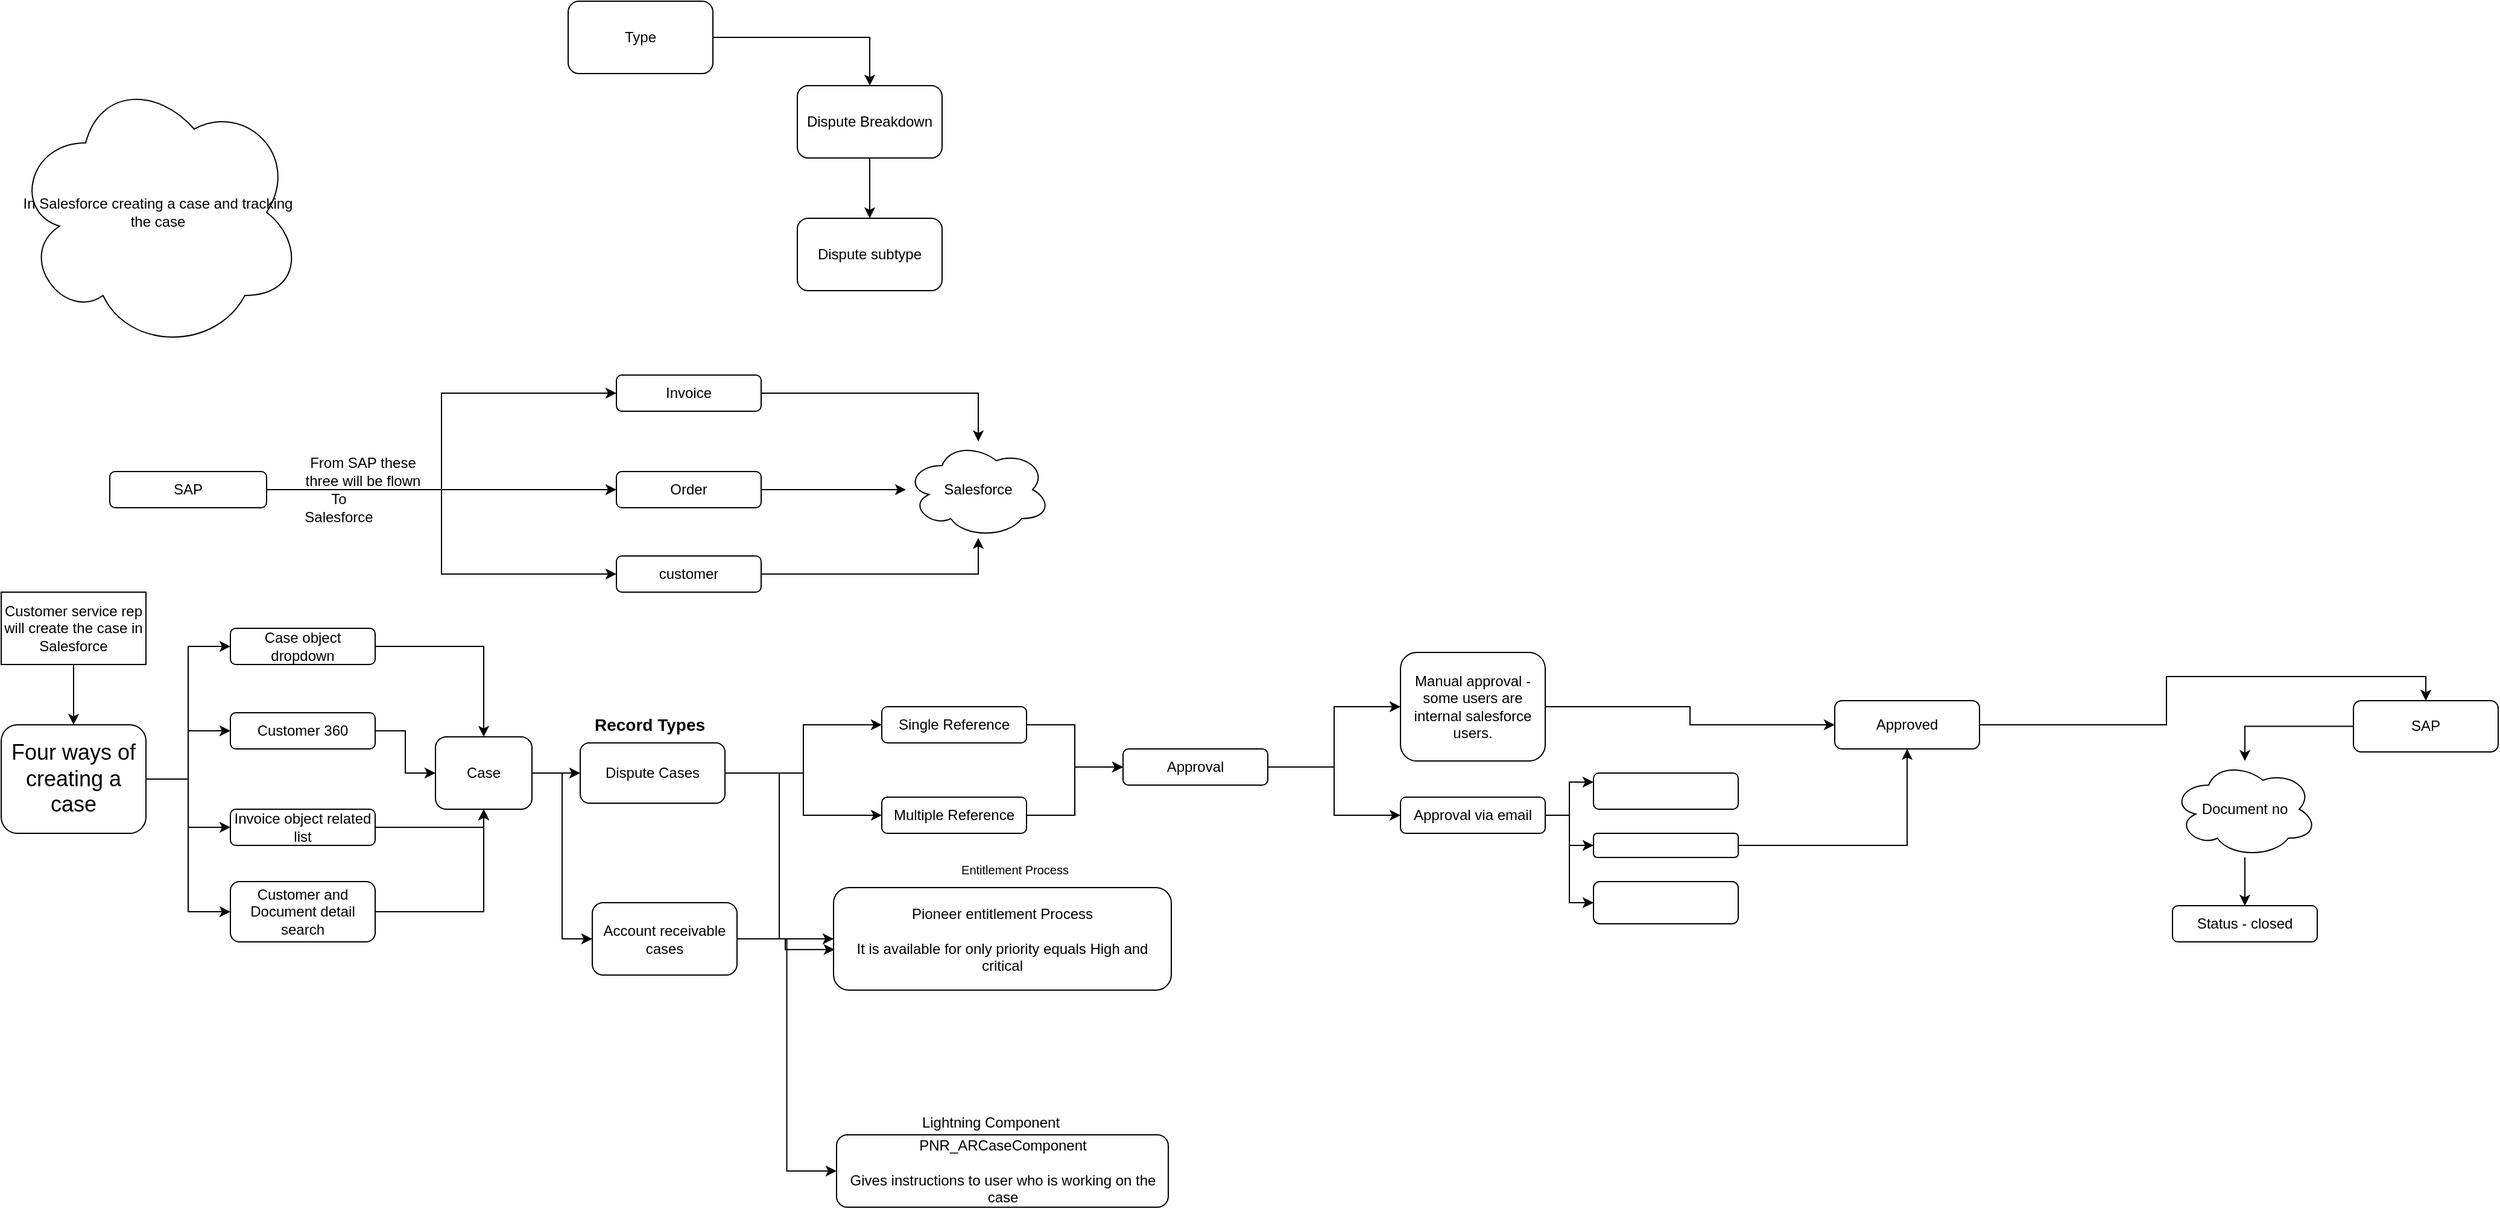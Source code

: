 <mxfile version="14.9.8" type="github">
  <diagram id="5LNyBfdkvAKp6E-nRTi8" name="Page-1">
    <mxGraphModel dx="1038" dy="579" grid="1" gridSize="10" guides="1" tooltips="1" connect="1" arrows="1" fold="1" page="1" pageScale="1" pageWidth="850" pageHeight="1100" math="0" shadow="0">
      <root>
        <mxCell id="0" />
        <mxCell id="1" parent="0" />
        <mxCell id="VHlesIgi2WI2Tm7op6Ba-4" style="edgeStyle=orthogonalEdgeStyle;rounded=0;orthogonalLoop=1;jettySize=auto;html=1;entryX=0;entryY=0.5;entryDx=0;entryDy=0;" parent="1" source="VHlesIgi2WI2Tm7op6Ba-1" target="VHlesIgi2WI2Tm7op6Ba-3" edge="1">
          <mxGeometry relative="1" as="geometry" />
        </mxCell>
        <mxCell id="VHlesIgi2WI2Tm7op6Ba-5" style="edgeStyle=orthogonalEdgeStyle;rounded=0;orthogonalLoop=1;jettySize=auto;html=1;entryX=0;entryY=0.5;entryDx=0;entryDy=0;" parent="1" source="VHlesIgi2WI2Tm7op6Ba-1" target="VHlesIgi2WI2Tm7op6Ba-2" edge="1">
          <mxGeometry relative="1" as="geometry" />
        </mxCell>
        <mxCell id="VHlesIgi2WI2Tm7op6Ba-1" value="Case" style="rounded=1;whiteSpace=wrap;html=1;" parent="1" vertex="1">
          <mxGeometry x="370" y="670" width="80" height="60" as="geometry" />
        </mxCell>
        <mxCell id="rEZ0tzJYnLD1Po9i2CQ1-10" style="edgeStyle=orthogonalEdgeStyle;rounded=0;orthogonalLoop=1;jettySize=auto;html=1;entryX=0;entryY=0.5;entryDx=0;entryDy=0;fontSize=12;" parent="1" source="VHlesIgi2WI2Tm7op6Ba-2" target="rEZ0tzJYnLD1Po9i2CQ1-8" edge="1">
          <mxGeometry relative="1" as="geometry" />
        </mxCell>
        <mxCell id="rEZ0tzJYnLD1Po9i2CQ1-11" style="edgeStyle=orthogonalEdgeStyle;rounded=0;orthogonalLoop=1;jettySize=auto;html=1;entryX=0;entryY=0.5;entryDx=0;entryDy=0;fontSize=12;" parent="1" source="VHlesIgi2WI2Tm7op6Ba-2" target="rEZ0tzJYnLD1Po9i2CQ1-9" edge="1">
          <mxGeometry relative="1" as="geometry" />
        </mxCell>
        <mxCell id="Lb6dJ8j5PXhM6-a8x6zd-13" style="edgeStyle=orthogonalEdgeStyle;rounded=0;orthogonalLoop=1;jettySize=auto;html=1;entryX=0;entryY=0.5;entryDx=0;entryDy=0;" edge="1" parent="1" source="VHlesIgi2WI2Tm7op6Ba-2" target="rEZ0tzJYnLD1Po9i2CQ1-1">
          <mxGeometry relative="1" as="geometry" />
        </mxCell>
        <mxCell id="VHlesIgi2WI2Tm7op6Ba-2" value="Dispute Cases" style="rounded=1;whiteSpace=wrap;html=1;" parent="1" vertex="1">
          <mxGeometry x="490" y="675" width="120" height="50" as="geometry" />
        </mxCell>
        <mxCell id="rEZ0tzJYnLD1Po9i2CQ1-7" style="edgeStyle=orthogonalEdgeStyle;rounded=0;orthogonalLoop=1;jettySize=auto;html=1;entryX=0;entryY=0.5;entryDx=0;entryDy=0;fontSize=12;" parent="1" source="VHlesIgi2WI2Tm7op6Ba-3" target="rEZ0tzJYnLD1Po9i2CQ1-6" edge="1">
          <mxGeometry relative="1" as="geometry" />
        </mxCell>
        <mxCell id="Lb6dJ8j5PXhM6-a8x6zd-12" style="edgeStyle=orthogonalEdgeStyle;rounded=0;orthogonalLoop=1;jettySize=auto;html=1;entryX=0.003;entryY=0.605;entryDx=0;entryDy=0;entryPerimeter=0;" edge="1" parent="1" source="VHlesIgi2WI2Tm7op6Ba-3" target="rEZ0tzJYnLD1Po9i2CQ1-1">
          <mxGeometry relative="1" as="geometry" />
        </mxCell>
        <mxCell id="VHlesIgi2WI2Tm7op6Ba-3" value="Account receivable cases" style="rounded=1;whiteSpace=wrap;html=1;" parent="1" vertex="1">
          <mxGeometry x="500" y="807.5" width="120" height="60" as="geometry" />
        </mxCell>
        <mxCell id="rEZ0tzJYnLD1Po9i2CQ1-1" value="Pioneer entitlement Process&lt;br&gt;&lt;br&gt;It is available for only priority equals High and critical" style="rounded=1;whiteSpace=wrap;html=1;" parent="1" vertex="1">
          <mxGeometry x="700" y="795" width="280" height="85" as="geometry" />
        </mxCell>
        <mxCell id="rEZ0tzJYnLD1Po9i2CQ1-3" value="Entitlement Process" style="text;strokeColor=none;fillColor=none;html=1;fontSize=10;fontStyle=0;verticalAlign=middle;align=center;" parent="1" vertex="1">
          <mxGeometry x="800" y="760" width="100" height="40" as="geometry" />
        </mxCell>
        <mxCell id="rEZ0tzJYnLD1Po9i2CQ1-5" value="Lightning Component" style="text;strokeColor=none;fillColor=none;html=1;fontSize=12;fontStyle=0;verticalAlign=middle;align=center;" parent="1" vertex="1">
          <mxGeometry x="780" y="970" width="100" height="40" as="geometry" />
        </mxCell>
        <mxCell id="rEZ0tzJYnLD1Po9i2CQ1-6" value="PNR_ARCaseComponent&lt;br&gt;&lt;br&gt;Gives instructions to user who is working on the case" style="rounded=1;whiteSpace=wrap;html=1;fontSize=12;" parent="1" vertex="1">
          <mxGeometry x="702.5" y="1000" width="275" height="60" as="geometry" />
        </mxCell>
        <mxCell id="Lb6dJ8j5PXhM6-a8x6zd-44" style="edgeStyle=orthogonalEdgeStyle;rounded=0;orthogonalLoop=1;jettySize=auto;html=1;entryX=0;entryY=0.5;entryDx=0;entryDy=0;" edge="1" parent="1" source="rEZ0tzJYnLD1Po9i2CQ1-8" target="Lb6dJ8j5PXhM6-a8x6zd-43">
          <mxGeometry relative="1" as="geometry" />
        </mxCell>
        <mxCell id="rEZ0tzJYnLD1Po9i2CQ1-8" value="Single Reference" style="rounded=1;whiteSpace=wrap;html=1;fontSize=12;" parent="1" vertex="1">
          <mxGeometry x="740" y="645" width="120" height="30" as="geometry" />
        </mxCell>
        <mxCell id="Lb6dJ8j5PXhM6-a8x6zd-45" style="edgeStyle=orthogonalEdgeStyle;rounded=0;orthogonalLoop=1;jettySize=auto;html=1;entryX=0;entryY=0.5;entryDx=0;entryDy=0;" edge="1" parent="1" source="rEZ0tzJYnLD1Po9i2CQ1-9" target="Lb6dJ8j5PXhM6-a8x6zd-43">
          <mxGeometry relative="1" as="geometry" />
        </mxCell>
        <mxCell id="rEZ0tzJYnLD1Po9i2CQ1-9" value="Multiple Reference" style="rounded=1;whiteSpace=wrap;html=1;fontSize=12;" parent="1" vertex="1">
          <mxGeometry x="740" y="720" width="120" height="30" as="geometry" />
        </mxCell>
        <mxCell id="Lb6dJ8j5PXhM6-a8x6zd-7" style="edgeStyle=orthogonalEdgeStyle;rounded=0;orthogonalLoop=1;jettySize=auto;html=1;entryX=0;entryY=0.5;entryDx=0;entryDy=0;" edge="1" parent="1" source="Lb6dJ8j5PXhM6-a8x6zd-1" target="Lb6dJ8j5PXhM6-a8x6zd-3">
          <mxGeometry relative="1" as="geometry" />
        </mxCell>
        <mxCell id="Lb6dJ8j5PXhM6-a8x6zd-8" style="edgeStyle=orthogonalEdgeStyle;rounded=0;orthogonalLoop=1;jettySize=auto;html=1;" edge="1" parent="1" source="Lb6dJ8j5PXhM6-a8x6zd-1" target="Lb6dJ8j5PXhM6-a8x6zd-4">
          <mxGeometry relative="1" as="geometry" />
        </mxCell>
        <mxCell id="Lb6dJ8j5PXhM6-a8x6zd-9" style="edgeStyle=orthogonalEdgeStyle;rounded=0;orthogonalLoop=1;jettySize=auto;html=1;entryX=0;entryY=0.5;entryDx=0;entryDy=0;" edge="1" parent="1" source="Lb6dJ8j5PXhM6-a8x6zd-1" target="Lb6dJ8j5PXhM6-a8x6zd-5">
          <mxGeometry relative="1" as="geometry" />
        </mxCell>
        <mxCell id="Lb6dJ8j5PXhM6-a8x6zd-10" style="edgeStyle=orthogonalEdgeStyle;rounded=0;orthogonalLoop=1;jettySize=auto;html=1;entryX=0;entryY=0.5;entryDx=0;entryDy=0;" edge="1" parent="1" source="Lb6dJ8j5PXhM6-a8x6zd-1" target="Lb6dJ8j5PXhM6-a8x6zd-6">
          <mxGeometry relative="1" as="geometry" />
        </mxCell>
        <mxCell id="Lb6dJ8j5PXhM6-a8x6zd-1" value="&lt;font style=&quot;font-size: 18px&quot;&gt;Four ways of creating a case&lt;/font&gt;" style="rounded=1;whiteSpace=wrap;html=1;" vertex="1" parent="1">
          <mxGeometry x="10" y="660" width="120" height="90" as="geometry" />
        </mxCell>
        <mxCell id="Lb6dJ8j5PXhM6-a8x6zd-14" style="edgeStyle=orthogonalEdgeStyle;rounded=0;orthogonalLoop=1;jettySize=auto;html=1;entryX=0.5;entryY=0;entryDx=0;entryDy=0;" edge="1" parent="1" source="Lb6dJ8j5PXhM6-a8x6zd-3" target="VHlesIgi2WI2Tm7op6Ba-1">
          <mxGeometry relative="1" as="geometry" />
        </mxCell>
        <mxCell id="Lb6dJ8j5PXhM6-a8x6zd-3" value="Case object dropdown" style="rounded=1;whiteSpace=wrap;html=1;" vertex="1" parent="1">
          <mxGeometry x="200" y="580" width="120" height="30" as="geometry" />
        </mxCell>
        <mxCell id="Lb6dJ8j5PXhM6-a8x6zd-15" style="edgeStyle=orthogonalEdgeStyle;rounded=0;orthogonalLoop=1;jettySize=auto;html=1;entryX=0;entryY=0.5;entryDx=0;entryDy=0;" edge="1" parent="1" source="Lb6dJ8j5PXhM6-a8x6zd-4" target="VHlesIgi2WI2Tm7op6Ba-1">
          <mxGeometry relative="1" as="geometry" />
        </mxCell>
        <mxCell id="Lb6dJ8j5PXhM6-a8x6zd-4" value="Customer 360" style="rounded=1;whiteSpace=wrap;html=1;" vertex="1" parent="1">
          <mxGeometry x="200" y="650" width="120" height="30" as="geometry" />
        </mxCell>
        <mxCell id="Lb6dJ8j5PXhM6-a8x6zd-16" style="edgeStyle=orthogonalEdgeStyle;rounded=0;orthogonalLoop=1;jettySize=auto;html=1;entryX=0.5;entryY=1;entryDx=0;entryDy=0;" edge="1" parent="1" source="Lb6dJ8j5PXhM6-a8x6zd-5" target="VHlesIgi2WI2Tm7op6Ba-1">
          <mxGeometry relative="1" as="geometry">
            <Array as="points">
              <mxPoint x="410" y="745" />
            </Array>
          </mxGeometry>
        </mxCell>
        <mxCell id="Lb6dJ8j5PXhM6-a8x6zd-5" value="Invoice object related list" style="rounded=1;whiteSpace=wrap;html=1;" vertex="1" parent="1">
          <mxGeometry x="200" y="730" width="120" height="30" as="geometry" />
        </mxCell>
        <mxCell id="Lb6dJ8j5PXhM6-a8x6zd-17" style="edgeStyle=orthogonalEdgeStyle;rounded=0;orthogonalLoop=1;jettySize=auto;html=1;entryX=0.5;entryY=1;entryDx=0;entryDy=0;" edge="1" parent="1" source="Lb6dJ8j5PXhM6-a8x6zd-6" target="VHlesIgi2WI2Tm7op6Ba-1">
          <mxGeometry relative="1" as="geometry" />
        </mxCell>
        <mxCell id="Lb6dJ8j5PXhM6-a8x6zd-6" value="Customer and Document detail search" style="rounded=1;whiteSpace=wrap;html=1;" vertex="1" parent="1">
          <mxGeometry x="200" y="790" width="120" height="50" as="geometry" />
        </mxCell>
        <mxCell id="Lb6dJ8j5PXhM6-a8x6zd-18" value="&lt;div&gt;&lt;b&gt;&lt;font style=&quot;font-size: 14px&quot;&gt;Record Types&lt;/font&gt;&lt;/b&gt;&lt;/div&gt;" style="text;strokeColor=none;fillColor=none;html=1;whiteSpace=wrap;verticalAlign=middle;overflow=hidden;" vertex="1" parent="1">
          <mxGeometry x="500" y="620" width="100" height="80" as="geometry" />
        </mxCell>
        <mxCell id="Lb6dJ8j5PXhM6-a8x6zd-27" style="edgeStyle=orthogonalEdgeStyle;rounded=0;orthogonalLoop=1;jettySize=auto;html=1;entryX=0;entryY=0.5;entryDx=0;entryDy=0;" edge="1" parent="1" source="Lb6dJ8j5PXhM6-a8x6zd-19" target="Lb6dJ8j5PXhM6-a8x6zd-20">
          <mxGeometry relative="1" as="geometry" />
        </mxCell>
        <mxCell id="Lb6dJ8j5PXhM6-a8x6zd-28" style="edgeStyle=orthogonalEdgeStyle;rounded=0;orthogonalLoop=1;jettySize=auto;html=1;entryX=0;entryY=0.5;entryDx=0;entryDy=0;" edge="1" parent="1" source="Lb6dJ8j5PXhM6-a8x6zd-19" target="Lb6dJ8j5PXhM6-a8x6zd-21">
          <mxGeometry relative="1" as="geometry" />
        </mxCell>
        <mxCell id="Lb6dJ8j5PXhM6-a8x6zd-29" style="edgeStyle=orthogonalEdgeStyle;rounded=0;orthogonalLoop=1;jettySize=auto;html=1;entryX=0;entryY=0.5;entryDx=0;entryDy=0;" edge="1" parent="1" source="Lb6dJ8j5PXhM6-a8x6zd-19" target="Lb6dJ8j5PXhM6-a8x6zd-24">
          <mxGeometry relative="1" as="geometry" />
        </mxCell>
        <mxCell id="Lb6dJ8j5PXhM6-a8x6zd-19" value="SAP" style="rounded=1;whiteSpace=wrap;html=1;" vertex="1" parent="1">
          <mxGeometry x="100" y="450" width="130" height="30" as="geometry" />
        </mxCell>
        <mxCell id="Lb6dJ8j5PXhM6-a8x6zd-34" style="edgeStyle=orthogonalEdgeStyle;rounded=0;orthogonalLoop=1;jettySize=auto;html=1;" edge="1" parent="1" source="Lb6dJ8j5PXhM6-a8x6zd-20" target="Lb6dJ8j5PXhM6-a8x6zd-32">
          <mxGeometry relative="1" as="geometry" />
        </mxCell>
        <mxCell id="Lb6dJ8j5PXhM6-a8x6zd-20" value="Order" style="rounded=1;whiteSpace=wrap;html=1;" vertex="1" parent="1">
          <mxGeometry x="520" y="450" width="120" height="30" as="geometry" />
        </mxCell>
        <mxCell id="Lb6dJ8j5PXhM6-a8x6zd-33" style="edgeStyle=orthogonalEdgeStyle;rounded=0;orthogonalLoop=1;jettySize=auto;html=1;" edge="1" parent="1" source="Lb6dJ8j5PXhM6-a8x6zd-21" target="Lb6dJ8j5PXhM6-a8x6zd-32">
          <mxGeometry relative="1" as="geometry" />
        </mxCell>
        <mxCell id="Lb6dJ8j5PXhM6-a8x6zd-21" value="Invoice" style="rounded=1;whiteSpace=wrap;html=1;" vertex="1" parent="1">
          <mxGeometry x="520" y="370" width="120" height="30" as="geometry" />
        </mxCell>
        <mxCell id="Lb6dJ8j5PXhM6-a8x6zd-35" style="edgeStyle=orthogonalEdgeStyle;rounded=0;orthogonalLoop=1;jettySize=auto;html=1;" edge="1" parent="1" source="Lb6dJ8j5PXhM6-a8x6zd-24" target="Lb6dJ8j5PXhM6-a8x6zd-32">
          <mxGeometry relative="1" as="geometry" />
        </mxCell>
        <mxCell id="Lb6dJ8j5PXhM6-a8x6zd-24" value="customer" style="rounded=1;whiteSpace=wrap;html=1;" vertex="1" parent="1">
          <mxGeometry x="520" y="520" width="120" height="30" as="geometry" />
        </mxCell>
        <mxCell id="Lb6dJ8j5PXhM6-a8x6zd-26" value="In Salesforce creating a case and tracking the case" style="ellipse;shape=cloud;whiteSpace=wrap;html=1;" vertex="1" parent="1">
          <mxGeometry x="20" y="120" width="240" height="230" as="geometry" />
        </mxCell>
        <mxCell id="Lb6dJ8j5PXhM6-a8x6zd-30" value="From SAP these three will be flown" style="text;html=1;strokeColor=none;fillColor=none;align=center;verticalAlign=middle;whiteSpace=wrap;rounded=0;" vertex="1" parent="1">
          <mxGeometry x="250" y="440" width="120" height="20" as="geometry" />
        </mxCell>
        <mxCell id="Lb6dJ8j5PXhM6-a8x6zd-31" value="To Salesforce" style="text;html=1;strokeColor=none;fillColor=none;align=center;verticalAlign=middle;whiteSpace=wrap;rounded=0;" vertex="1" parent="1">
          <mxGeometry x="270" y="470" width="40" height="20" as="geometry" />
        </mxCell>
        <mxCell id="Lb6dJ8j5PXhM6-a8x6zd-32" value="Salesforce" style="ellipse;shape=cloud;whiteSpace=wrap;html=1;" vertex="1" parent="1">
          <mxGeometry x="760" y="425" width="120" height="80" as="geometry" />
        </mxCell>
        <mxCell id="Lb6dJ8j5PXhM6-a8x6zd-37" style="edgeStyle=orthogonalEdgeStyle;rounded=0;orthogonalLoop=1;jettySize=auto;html=1;entryX=0.5;entryY=0;entryDx=0;entryDy=0;" edge="1" parent="1" source="Lb6dJ8j5PXhM6-a8x6zd-36" target="Lb6dJ8j5PXhM6-a8x6zd-1">
          <mxGeometry relative="1" as="geometry" />
        </mxCell>
        <mxCell id="Lb6dJ8j5PXhM6-a8x6zd-36" value="Customer service rep will create the case in Salesforce" style="rounded=0;whiteSpace=wrap;html=1;" vertex="1" parent="1">
          <mxGeometry x="10" y="550" width="120" height="60" as="geometry" />
        </mxCell>
        <mxCell id="Lb6dJ8j5PXhM6-a8x6zd-41" style="edgeStyle=orthogonalEdgeStyle;rounded=0;orthogonalLoop=1;jettySize=auto;html=1;entryX=0.5;entryY=0;entryDx=0;entryDy=0;" edge="1" parent="1" source="Lb6dJ8j5PXhM6-a8x6zd-38" target="Lb6dJ8j5PXhM6-a8x6zd-39">
          <mxGeometry relative="1" as="geometry" />
        </mxCell>
        <mxCell id="Lb6dJ8j5PXhM6-a8x6zd-38" value="Type" style="rounded=1;whiteSpace=wrap;html=1;" vertex="1" parent="1">
          <mxGeometry x="480" y="60" width="120" height="60" as="geometry" />
        </mxCell>
        <mxCell id="Lb6dJ8j5PXhM6-a8x6zd-42" style="edgeStyle=orthogonalEdgeStyle;rounded=0;orthogonalLoop=1;jettySize=auto;html=1;entryX=0.5;entryY=0;entryDx=0;entryDy=0;" edge="1" parent="1" source="Lb6dJ8j5PXhM6-a8x6zd-39" target="Lb6dJ8j5PXhM6-a8x6zd-40">
          <mxGeometry relative="1" as="geometry" />
        </mxCell>
        <mxCell id="Lb6dJ8j5PXhM6-a8x6zd-39" value="Dispute Breakdown" style="rounded=1;whiteSpace=wrap;html=1;" vertex="1" parent="1">
          <mxGeometry x="670" y="130" width="120" height="60" as="geometry" />
        </mxCell>
        <mxCell id="Lb6dJ8j5PXhM6-a8x6zd-40" value="Dispute subtype" style="rounded=1;whiteSpace=wrap;html=1;" vertex="1" parent="1">
          <mxGeometry x="670" y="240" width="120" height="60" as="geometry" />
        </mxCell>
        <mxCell id="Lb6dJ8j5PXhM6-a8x6zd-48" style="edgeStyle=orthogonalEdgeStyle;rounded=0;orthogonalLoop=1;jettySize=auto;html=1;entryX=0;entryY=0.5;entryDx=0;entryDy=0;" edge="1" parent="1" source="Lb6dJ8j5PXhM6-a8x6zd-43" target="Lb6dJ8j5PXhM6-a8x6zd-46">
          <mxGeometry relative="1" as="geometry" />
        </mxCell>
        <mxCell id="Lb6dJ8j5PXhM6-a8x6zd-49" style="edgeStyle=orthogonalEdgeStyle;rounded=0;orthogonalLoop=1;jettySize=auto;html=1;entryX=0;entryY=0.5;entryDx=0;entryDy=0;" edge="1" parent="1" source="Lb6dJ8j5PXhM6-a8x6zd-43" target="Lb6dJ8j5PXhM6-a8x6zd-47">
          <mxGeometry relative="1" as="geometry" />
        </mxCell>
        <mxCell id="Lb6dJ8j5PXhM6-a8x6zd-43" value="Approval" style="rounded=1;whiteSpace=wrap;html=1;" vertex="1" parent="1">
          <mxGeometry x="940" y="680" width="120" height="30" as="geometry" />
        </mxCell>
        <mxCell id="Lb6dJ8j5PXhM6-a8x6zd-67" style="edgeStyle=orthogonalEdgeStyle;rounded=0;orthogonalLoop=1;jettySize=auto;html=1;entryX=0;entryY=0.5;entryDx=0;entryDy=0;" edge="1" parent="1" source="Lb6dJ8j5PXhM6-a8x6zd-46" target="Lb6dJ8j5PXhM6-a8x6zd-58">
          <mxGeometry relative="1" as="geometry" />
        </mxCell>
        <mxCell id="Lb6dJ8j5PXhM6-a8x6zd-46" value="Manual approval - some users are internal salesforce users." style="rounded=1;whiteSpace=wrap;html=1;" vertex="1" parent="1">
          <mxGeometry x="1170" y="600" width="120" height="90" as="geometry" />
        </mxCell>
        <mxCell id="Lb6dJ8j5PXhM6-a8x6zd-55" style="edgeStyle=orthogonalEdgeStyle;rounded=0;orthogonalLoop=1;jettySize=auto;html=1;entryX=0;entryY=0.25;entryDx=0;entryDy=0;" edge="1" parent="1" source="Lb6dJ8j5PXhM6-a8x6zd-47" target="Lb6dJ8j5PXhM6-a8x6zd-50">
          <mxGeometry relative="1" as="geometry" />
        </mxCell>
        <mxCell id="Lb6dJ8j5PXhM6-a8x6zd-56" style="edgeStyle=orthogonalEdgeStyle;rounded=0;orthogonalLoop=1;jettySize=auto;html=1;entryX=0;entryY=0.5;entryDx=0;entryDy=0;" edge="1" parent="1" source="Lb6dJ8j5PXhM6-a8x6zd-47" target="Lb6dJ8j5PXhM6-a8x6zd-52">
          <mxGeometry relative="1" as="geometry" />
        </mxCell>
        <mxCell id="Lb6dJ8j5PXhM6-a8x6zd-57" style="edgeStyle=orthogonalEdgeStyle;rounded=0;orthogonalLoop=1;jettySize=auto;html=1;entryX=0;entryY=0.5;entryDx=0;entryDy=0;" edge="1" parent="1" source="Lb6dJ8j5PXhM6-a8x6zd-47" target="Lb6dJ8j5PXhM6-a8x6zd-54">
          <mxGeometry relative="1" as="geometry" />
        </mxCell>
        <mxCell id="Lb6dJ8j5PXhM6-a8x6zd-47" value="Approval via email" style="rounded=1;whiteSpace=wrap;html=1;" vertex="1" parent="1">
          <mxGeometry x="1170" y="720" width="120" height="30" as="geometry" />
        </mxCell>
        <mxCell id="Lb6dJ8j5PXhM6-a8x6zd-50" value="" style="rounded=1;whiteSpace=wrap;html=1;" vertex="1" parent="1">
          <mxGeometry x="1330" y="700" width="120" height="30" as="geometry" />
        </mxCell>
        <mxCell id="Lb6dJ8j5PXhM6-a8x6zd-68" style="edgeStyle=orthogonalEdgeStyle;rounded=0;orthogonalLoop=1;jettySize=auto;html=1;entryX=0.5;entryY=1;entryDx=0;entryDy=0;" edge="1" parent="1" source="Lb6dJ8j5PXhM6-a8x6zd-52" target="Lb6dJ8j5PXhM6-a8x6zd-58">
          <mxGeometry relative="1" as="geometry" />
        </mxCell>
        <mxCell id="Lb6dJ8j5PXhM6-a8x6zd-52" value="" style="rounded=1;whiteSpace=wrap;html=1;" vertex="1" parent="1">
          <mxGeometry x="1330" y="750" width="120" height="20" as="geometry" />
        </mxCell>
        <mxCell id="Lb6dJ8j5PXhM6-a8x6zd-53" style="edgeStyle=orthogonalEdgeStyle;rounded=0;orthogonalLoop=1;jettySize=auto;html=1;exitX=0.5;exitY=1;exitDx=0;exitDy=0;" edge="1" parent="1" source="Lb6dJ8j5PXhM6-a8x6zd-52" target="Lb6dJ8j5PXhM6-a8x6zd-52">
          <mxGeometry relative="1" as="geometry" />
        </mxCell>
        <mxCell id="Lb6dJ8j5PXhM6-a8x6zd-54" value="" style="rounded=1;whiteSpace=wrap;html=1;" vertex="1" parent="1">
          <mxGeometry x="1330" y="790" width="120" height="35" as="geometry" />
        </mxCell>
        <mxCell id="Lb6dJ8j5PXhM6-a8x6zd-62" style="edgeStyle=orthogonalEdgeStyle;rounded=0;orthogonalLoop=1;jettySize=auto;html=1;entryX=0.5;entryY=0;entryDx=0;entryDy=0;" edge="1" parent="1" source="Lb6dJ8j5PXhM6-a8x6zd-58" target="Lb6dJ8j5PXhM6-a8x6zd-59">
          <mxGeometry relative="1" as="geometry" />
        </mxCell>
        <mxCell id="Lb6dJ8j5PXhM6-a8x6zd-58" value="Approved" style="rounded=1;whiteSpace=wrap;html=1;" vertex="1" parent="1">
          <mxGeometry x="1530" y="640" width="120" height="40" as="geometry" />
        </mxCell>
        <mxCell id="Lb6dJ8j5PXhM6-a8x6zd-61" value="" style="edgeStyle=orthogonalEdgeStyle;rounded=0;orthogonalLoop=1;jettySize=auto;html=1;" edge="1" parent="1" source="Lb6dJ8j5PXhM6-a8x6zd-59" target="Lb6dJ8j5PXhM6-a8x6zd-60">
          <mxGeometry relative="1" as="geometry" />
        </mxCell>
        <mxCell id="Lb6dJ8j5PXhM6-a8x6zd-59" value="SAP" style="rounded=1;whiteSpace=wrap;html=1;" vertex="1" parent="1">
          <mxGeometry x="1960" y="640" width="120" height="42.5" as="geometry" />
        </mxCell>
        <mxCell id="Lb6dJ8j5PXhM6-a8x6zd-66" style="edgeStyle=orthogonalEdgeStyle;rounded=0;orthogonalLoop=1;jettySize=auto;html=1;entryX=0.5;entryY=0;entryDx=0;entryDy=0;" edge="1" parent="1" source="Lb6dJ8j5PXhM6-a8x6zd-60" target="Lb6dJ8j5PXhM6-a8x6zd-64">
          <mxGeometry relative="1" as="geometry" />
        </mxCell>
        <mxCell id="Lb6dJ8j5PXhM6-a8x6zd-60" value="Document no" style="ellipse;shape=cloud;whiteSpace=wrap;html=1;" vertex="1" parent="1">
          <mxGeometry x="1810" y="690" width="120" height="80" as="geometry" />
        </mxCell>
        <mxCell id="Lb6dJ8j5PXhM6-a8x6zd-64" value="Status - closed" style="rounded=1;whiteSpace=wrap;html=1;" vertex="1" parent="1">
          <mxGeometry x="1810" y="810" width="120" height="30" as="geometry" />
        </mxCell>
      </root>
    </mxGraphModel>
  </diagram>
</mxfile>
